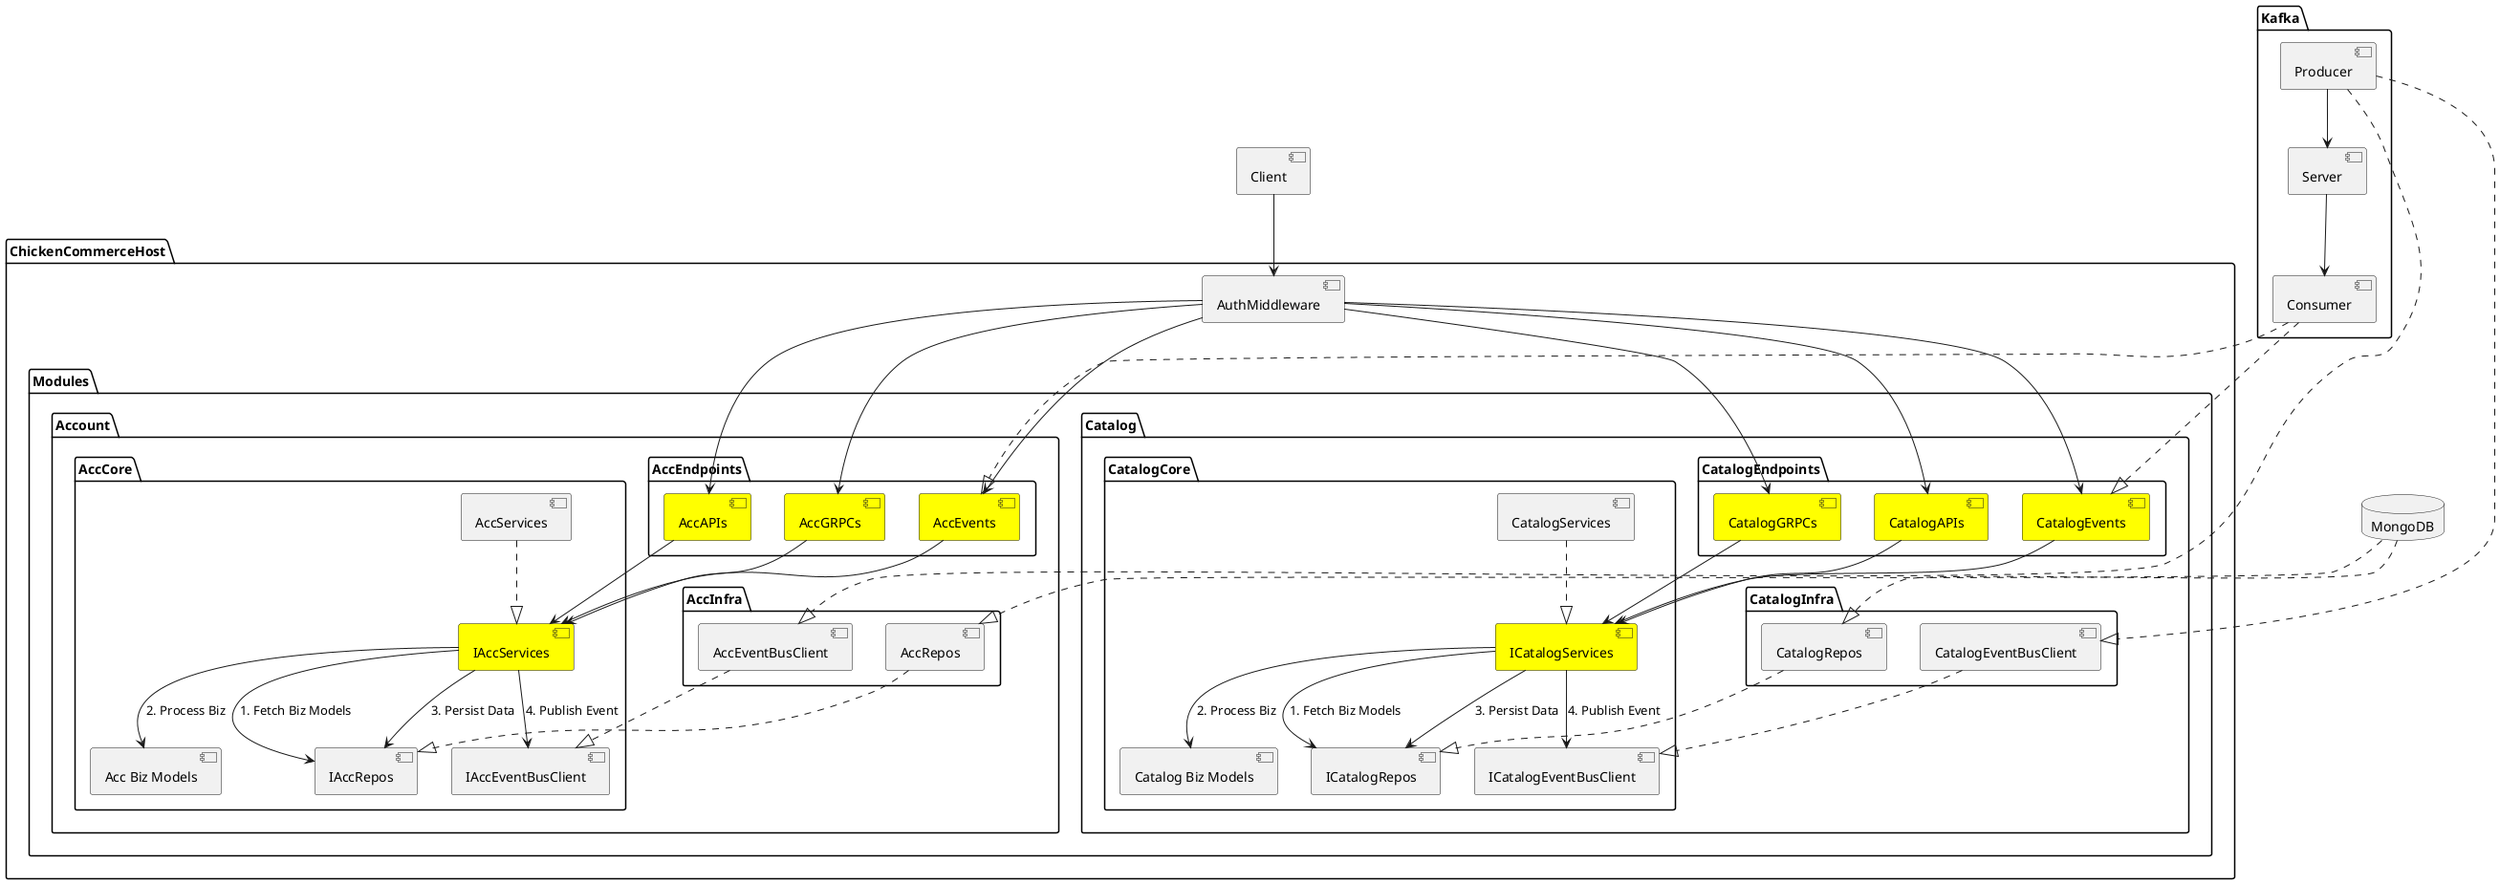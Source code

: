 # PlantUML Editor
# Authors:
#   Huyen Minh Nguyen (Fresher Developer)
# Contributors:
#   Viet Pham (Newbie)

@startuml ChickenCommerce
package ChickenCommerceHost {

  [AuthMiddleware]

  package Modules {

    package Account {

      package AccInfra {
        [AccRepos]
        [AccEventBusClient]
      }

      package AccEndpoints {
        [AccAPIs] #Yellow
        [AccGRPCs] #Yellow
        [AccEvents] #Yellow
      }

      package AccCore {
        [IAccServices] #Yellow
        [AccServices]
        [IAccEventBusClient]
        [Acc Biz Models]
        [IAccRepos]
      }

      [AccServices] ..|> [IAccServices]

      [AccAPIs] --> [IAccServices]
      [AccGRPCs] --> [IAccServices]
      [AccEvents] --> [IAccServices]

      [IAccServices] --> [IAccRepos] : 1. Fetch Biz Models
      [IAccServices] --> [Acc Biz Models] : 2. Process Biz
      [IAccServices] --> [IAccRepos] : 3. Persist Data
      [IAccServices] --> [IAccEventBusClient] : 4. Publish Event

      [AccRepos] ..|> [IAccRepos]
      [AccEventBusClient] ..|> [IAccEventBusClient]
    }

    package Catalog {

      package CatalogInfra {
        [CatalogRepos]
        [CatalogEventBusClient]
      }

      package CatalogEndpoints {
        [CatalogAPIs] #Yellow
        [CatalogGRPCs] #Yellow
        [CatalogEvents] #Yellow
      }

      package CatalogCore {
        [ICatalogServices] #Yellow
        [CatalogServices]
        [ICatalogEventBusClient]
        [Catalog Biz Models]
        [ICatalogRepos]
      }

      [CatalogServices] ..|> [ICatalogServices]

      [CatalogAPIs] --> [ICatalogServices]
      [CatalogGRPCs] --> [ICatalogServices]
      [CatalogEvents] --> [ICatalogServices]

      [ICatalogServices] --> [ICatalogRepos] : 1. Fetch Biz Models
      [ICatalogServices] --> [Catalog Biz Models] : 2. Process Biz
      [ICatalogServices] --> [ICatalogRepos] : 3. Persist Data
      [ICatalogServices] --> [ICatalogEventBusClient] : 4. Publish Event

      [CatalogRepos] ..|> [ICatalogRepos]
      [CatalogEventBusClient] ..|> [ICatalogEventBusClient]
    }

  }
}

[Client]
Client --> [AuthMiddleware]

[AuthMiddleware] --> [AccAPIs]
[AuthMiddleware] --> [AccGRPCs]
[AuthMiddleware] --> [AccEvents]
[AuthMiddleware] --> [CatalogAPIs]
[AuthMiddleware] --> [CatalogGRPCs]
[AuthMiddleware] --> [CatalogEvents]

package Kafka {
  [Producer]
  [Consumer]
  [Server]

  [Producer] --> [Server]
  [Server] --> [Consumer]

  [Producer] ..|> [AccEventBusClient]
  [Consumer] ..|> [AccEvents]
  
  [Producer] ..|> [CatalogEventBusClient]
  [Consumer] ..|> [CatalogEvents]
}

database MongoDB
MongoDB ..|> [AccRepos]
MongoDB ..|> [CatalogRepos]

@enduml
